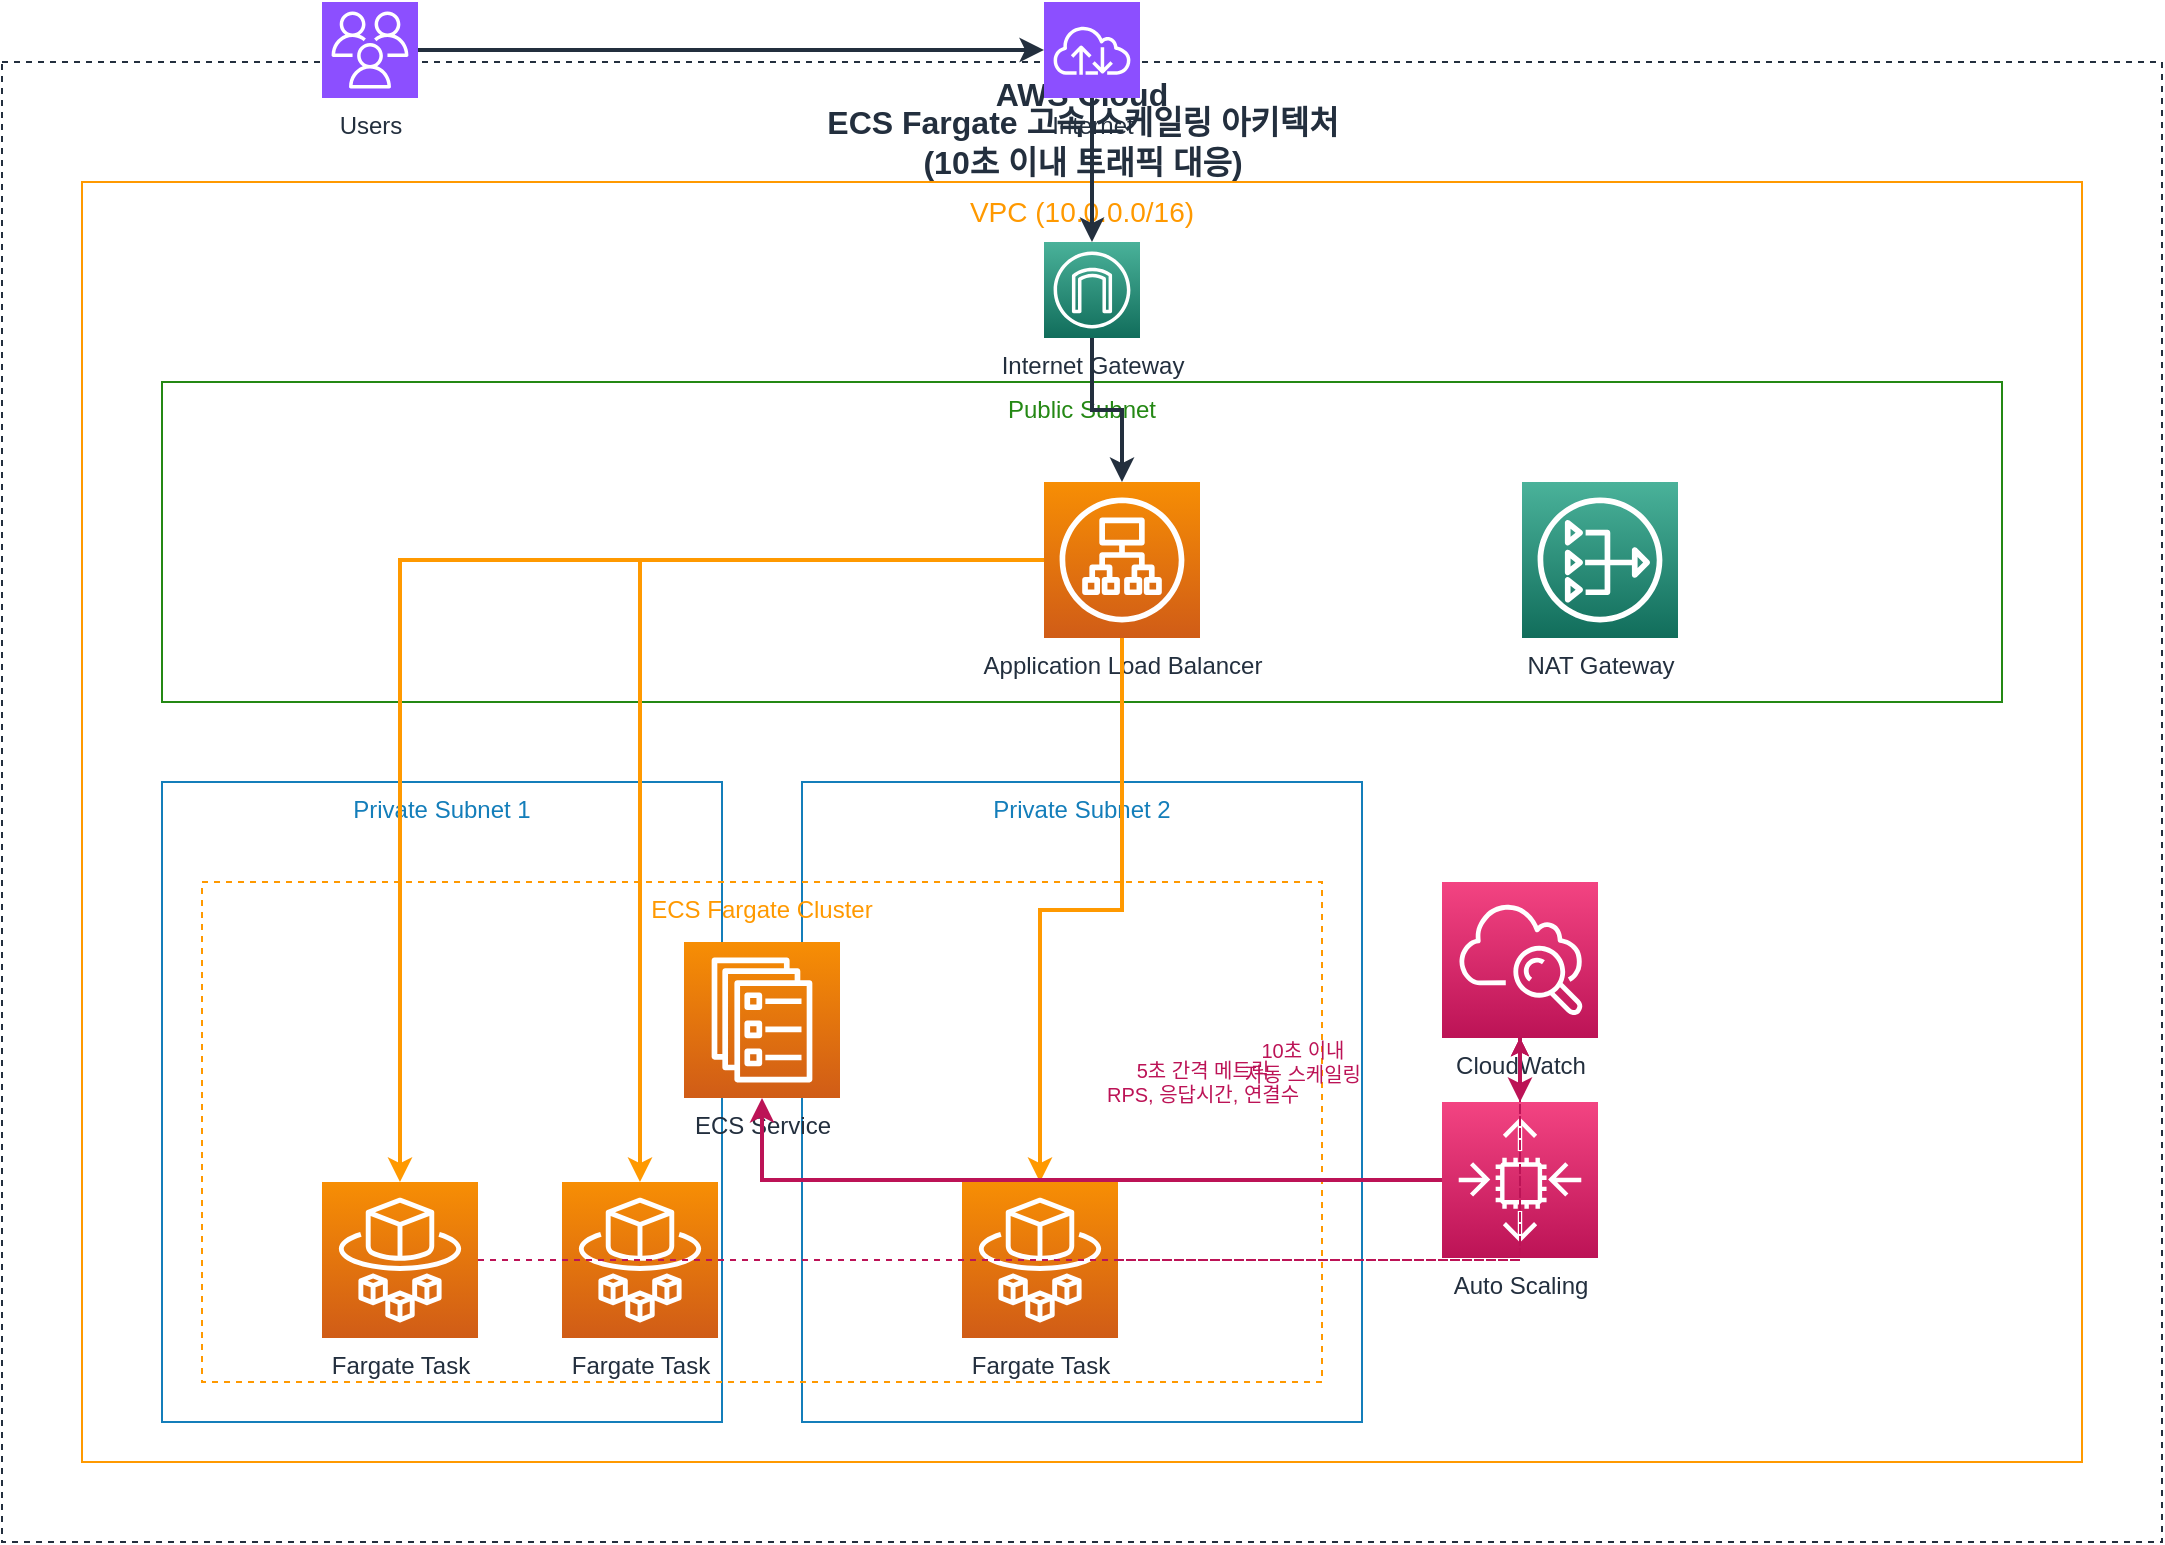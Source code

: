 <mxfile version="24.7.16" type="device">
  <diagram name="Page-1" id="aws-architecture">
    <mxGraphModel dx="1422" dy="754" grid="1" gridSize="10" guides="1" tooltips="1" connect="1" arrows="1" fold="1" page="1" pageScale="1" pageWidth="1169" pageHeight="827" math="0" shadow="0">
      <root>
        <mxCell id="0" />
        <mxCell id="1" parent="0" />
        
        <!-- AWS Cloud Container -->
        <mxCell id="aws-cloud" value="AWS Cloud" style="fillColor=none;strokeColor=#232F3E;dashed=1;verticalAlign=top;fontStyle=0;fontColor=#232F3E;fontSize=16;fontStyle=1;" vertex="1" parent="1">
          <mxGeometry x="40" y="40" width="1080" height="740" as="geometry" />
        </mxCell>
        
        <!-- VPC Container -->
        <mxCell id="vpc" value="VPC (10.0.0.0/16)" style="fillColor=none;strokeColor=#FF9900;verticalAlign=top;fontStyle=0;fontColor=#FF9900;fontSize=14;" vertex="1" parent="1">
          <mxGeometry x="80" y="100" width="1000" height="640" as="geometry" />
        </mxCell>
        
        <!-- Internet -->
        <mxCell id="internet" value="Internet" style="sketch=0;points=[[0,0,0],[0.25,0,0],[0.5,0,0],[0.75,0,0],[1,0,0],[0,1,0],[0.25,1,0],[0.5,1,0],[0.75,1,0],[1,1,0],[0,0.25,0],[0,0.5,0],[0,0.75,0],[1,0.25,0],[1,0.5,0],[1,0.75,0]];outlineConnect=0;fontColor=#232F3E;gradientColor=none;fillColor=#8C4FFF;strokeColor=#ffffff;dashed=0;verticalLabelPosition=bottom;verticalAlign=top;align=center;html=1;fontSize=12;fontStyle=0;aspect=fixed;shape=mxgraph.aws4.resourceIcon;resIcon=mxgraph.aws4.internet;" vertex="1" parent="1">
          <mxGeometry x="561" y="10" width="48" height="48" as="geometry" />
        </mxCell>
        
        <!-- Users -->
        <mxCell id="users" value="Users" style="sketch=0;points=[[0,0,0],[0.25,0,0],[0.5,0,0],[0.75,0,0],[1,0,0],[0,1,0],[0.25,1,0],[0.5,1,0],[0.75,1,0],[1,1,0],[0,0.25,0],[0,0.5,0],[0,0.75,0],[1,0.25,0],[1,0.5,0],[1,0.75,0]];outlineConnect=0;fontColor=#232F3E;gradientColor=none;fillColor=#8C4FFF;strokeColor=#ffffff;dashed=0;verticalLabelPosition=bottom;verticalAlign=top;align=center;html=1;fontSize=12;fontStyle=0;aspect=fixed;shape=mxgraph.aws4.resourceIcon;resIcon=mxgraph.aws4.users;" vertex="1" parent="1">
          <mxGeometry x="200" y="10" width="48" height="48" as="geometry" />
        </mxCell>
        
        <!-- Internet Gateway -->
        <mxCell id="igw" value="Internet Gateway" style="sketch=0;points=[[0,0,0],[0.25,0,0],[0.5,0,0],[0.75,0,0],[1,0,0],[0,1,0],[0.25,1,0],[0.5,1,0],[0.75,1,0],[1,1,0],[0,0.25,0],[0,0.5,0],[0,0.75,0],[1,0.25,0],[1,0.5,0],[1,0.75,0]];outlineConnect=0;fontColor=#232F3E;gradientColor=#4AB29A;gradientDirection=north;fillColor=#116D5B;strokeColor=#ffffff;dashed=0;verticalLabelPosition=bottom;verticalAlign=top;align=center;html=1;fontSize=12;fontStyle=0;aspect=fixed;shape=mxgraph.aws4.resourceIcon;resIcon=mxgraph.aws4.internet_gateway;" vertex="1" parent="1">
          <mxGeometry x="561" y="130" width="48" height="48" as="geometry" />
        </mxCell>
        
        <!-- Public Subnet -->
        <mxCell id="public-subnet" value="Public Subnet" style="fillColor=none;strokeColor=#248814;dashed=0;verticalAlign=top;fontStyle=0;fontColor=#248814;fontSize=12;" vertex="1" parent="1">
          <mxGeometry x="120" y="200" width="920" height="160" as="geometry" />
        </mxCell>
        
        <!-- Application Load Balancer -->
        <mxCell id="alb" value="Application Load Balancer" style="sketch=0;points=[[0,0,0],[0.25,0,0],[0.5,0,0],[0.75,0,0],[1,0,0],[0,1,0],[0.25,1,0],[0.5,1,0],[0.75,1,0],[1,1,0],[0,0.25,0],[0,0.5,0],[0,0.75,0],[1,0.25,0],[1,0.5,0],[1,0.75,0]];outlineConnect=0;fontColor=#232F3E;gradientColor=#F78E04;gradientDirection=north;fillColor=#D05C17;strokeColor=#ffffff;dashed=0;verticalLabelPosition=bottom;verticalAlign=top;align=center;html=1;fontSize=12;fontStyle=0;aspect=fixed;shape=mxgraph.aws4.resourceIcon;resIcon=mxgraph.aws4.application_load_balancer;" vertex="1" parent="1">
          <mxGeometry x="561" y="250" width="78" height="78" as="geometry" />
        </mxCell>
        
        <!-- Private Subnet 1 -->
        <mxCell id="private-subnet-1" value="Private Subnet 1" style="fillColor=none;strokeColor=#147EBA;dashed=0;verticalAlign=top;fontStyle=0;fontColor=#147EBA;fontSize=12;" vertex="1" parent="1">
          <mxGeometry x="120" y="400" width="280" height="320" as="geometry" />
        </mxCell>
        
        <!-- Private Subnet 2 -->
        <mxCell id="private-subnet-2" value="Private Subnet 2" style="fillColor=none;strokeColor=#147EBA;dashed=0;verticalAlign=top;fontStyle=0;fontColor=#147EBA;fontSize=12;" vertex="1" parent="1">
          <mxGeometry x="440" y="400" width="280" height="320" as="geometry" />
        </mxCell>
        
        <!-- ECS Cluster Container -->
        <mxCell id="ecs-cluster" value="ECS Fargate Cluster" style="fillColor=none;strokeColor=#FF9900;dashed=1;verticalAlign=top;fontStyle=0;fontColor=#FF9900;fontSize=12;" vertex="1" parent="1">
          <mxGeometry x="140" y="450" width="560" height="250" as="geometry" />
        </mxCell>
        
        <!-- ECS Service -->
        <mxCell id="ecs-service" value="ECS Service" style="sketch=0;points=[[0,0,0],[0.25,0,0],[0.5,0,0],[0.75,0,0],[1,0,0],[0,1,0],[0.25,1,0],[0.5,1,0],[0.75,1,0],[1,1,0],[0,0.25,0],[0,0.5,0],[0,0.75,0],[1,0.25,0],[1,0.5,0],[1,0.75,0]];outlineConnect=0;fontColor=#232F3E;gradientColor=#F78E04;gradientDirection=north;fillColor=#D05C17;strokeColor=#ffffff;dashed=0;verticalLabelPosition=bottom;verticalAlign=top;align=center;html=1;fontSize=12;fontStyle=0;aspect=fixed;shape=mxgraph.aws4.resourceIcon;resIcon=mxgraph.aws4.ecs_service;" vertex="1" parent="1">
          <mxGeometry x="381" y="480" width="78" height="78" as="geometry" />
        </mxCell>
        
        <!-- Fargate Task 1 -->
        <mxCell id="fargate-task-1" value="Fargate Task" style="sketch=0;points=[[0,0,0],[0.25,0,0],[0.5,0,0],[0.75,0,0],[1,0,0],[0,1,0],[0.25,1,0],[0.5,1,0],[0.75,1,0],[1,1,0],[0,0.25,0],[0,0.5,0],[0,0.75,0],[1,0.25,0],[1,0.5,0],[1,0.75,0]];outlineConnect=0;fontColor=#232F3E;gradientColor=#F78E04;gradientDirection=north;fillColor=#D05C17;strokeColor=#ffffff;dashed=0;verticalLabelPosition=bottom;verticalAlign=top;align=center;html=1;fontSize=12;fontStyle=0;aspect=fixed;shape=mxgraph.aws4.resourceIcon;resIcon=mxgraph.aws4.fargate;" vertex="1" parent="1">
          <mxGeometry x="200" y="600" width="78" height="78" as="geometry" />
        </mxCell>
        
        <!-- Fargate Task 2 -->
        <mxCell id="fargate-task-2" value="Fargate Task" style="sketch=0;points=[[0,0,0],[0.25,0,0],[0.5,0,0],[0.75,0,0],[1,0,0],[0,1,0],[0.25,1,0],[0.5,1,0],[0.75,1,0],[1,1,0],[0,0.25,0],[0,0.5,0],[0,0.75,0],[1,0.25,0],[1,0.5,0],[1,0.75,0]];outlineConnect=0;fontColor=#232F3E;gradientColor=#F78E04;gradientDirection=north;fillColor=#D05C17;strokeColor=#ffffff;dashed=0;verticalLabelPosition=bottom;verticalAlign=top;align=center;html=1;fontSize=12;fontStyle=0;aspect=fixed;shape=mxgraph.aws4.resourceIcon;resIcon=mxgraph.aws4.fargate;" vertex="1" parent="1">
          <mxGeometry x="320" y="600" width="78" height="78" as="geometry" />
        </mxCell>
        
        <!-- Fargate Task 3 -->
        <mxCell id="fargate-task-3" value="Fargate Task" style="sketch=0;points=[[0,0,0],[0.25,0,0],[0.5,0,0],[0.75,0,0],[1,0,0],[0,1,0],[0.25,1,0],[0.5,1,0],[0.75,1,0],[1,1,0],[0,0.25,0],[0,0.5,0],[0,0.75,0],[1,0.25,0],[1,0.5,0],[1,0.75,0]];outlineConnect=0;fontColor=#232F3E;gradientColor=#F78E04;gradientDirection=north;fillColor=#D05C17;strokeColor=#ffffff;dashed=0;verticalLabelPosition=bottom;verticalAlign=top;align=center;html=1;fontSize=12;fontStyle=0;aspect=fixed;shape=mxgraph.aws4.resourceIcon;resIcon=mxgraph.aws4.fargate;" vertex="1" parent="1">
          <mxGeometry x="520" y="600" width="78" height="78" as="geometry" />
        </mxCell>
        
        <!-- CloudWatch -->
        <mxCell id="cloudwatch" value="CloudWatch" style="sketch=0;points=[[0,0,0],[0.25,0,0],[0.5,0,0],[0.75,0,0],[1,0,0],[0,1,0],[0.25,1,0],[0.5,1,0],[0.75,1,0],[1,1,0],[0,0.25,0],[0,0.5,0],[0,0.75,0],[1,0.25,0],[1,0.5,0],[1,0.75,0]];outlineConnect=0;fontColor=#232F3E;gradientColor=#F34482;gradientDirection=north;fillColor=#BC1356;strokeColor=#ffffff;dashed=0;verticalLabelPosition=bottom;verticalAlign=top;align=center;html=1;fontSize=12;fontStyle=0;aspect=fixed;shape=mxgraph.aws4.resourceIcon;resIcon=mxgraph.aws4.cloudwatch;" vertex="1" parent="1">
          <mxGeometry x="760" y="450" width="78" height="78" as="geometry" />
        </mxCell>
        
        <!-- Auto Scaling -->
        <mxCell id="auto-scaling" value="Auto Scaling" style="sketch=0;points=[[0,0,0],[0.25,0,0],[0.5,0,0],[0.75,0,0],[1,0,0],[0,1,0],[0.25,1,0],[0.5,1,0],[0.75,1,0],[1,1,0],[0,0.25,0],[0,0.5,0],[0,0.75,0],[1,0.25,0],[1,0.5,0],[1,0.75,0]];outlineConnect=0;fontColor=#232F3E;gradientColor=#F34482;gradientDirection=north;fillColor=#BC1356;strokeColor=#ffffff;dashed=0;verticalLabelPosition=bottom;verticalAlign=top;align=center;html=1;fontSize=12;fontStyle=0;aspect=fixed;shape=mxgraph.aws4.resourceIcon;resIcon=mxgraph.aws4.auto_scaling;" vertex="1" parent="1">
          <mxGeometry x="760" y="560" width="78" height="78" as="geometry" />
        </mxCell>
        
        <!-- NAT Gateway -->
        <mxCell id="nat-gateway" value="NAT Gateway" style="sketch=0;points=[[0,0,0],[0.25,0,0],[0.5,0,0],[0.75,0,0],[1,0,0],[0,1,0],[0.25,1,0],[0.5,1,0],[0.75,1,0],[1,1,0],[0,0.25,0],[0,0.5,0],[0,0.75,0],[1,0.25,0],[1,0.5,0],[1,0.75,0]];outlineConnect=0;fontColor=#232F3E;gradientColor=#4AB29A;gradientDirection=north;fillColor=#116D5B;strokeColor=#ffffff;dashed=0;verticalLabelPosition=bottom;verticalAlign=top;align=center;html=1;fontSize=12;fontStyle=0;aspect=fixed;shape=mxgraph.aws4.resourceIcon;resIcon=mxgraph.aws4.nat_gateway;" vertex="1" parent="1">
          <mxGeometry x="800" y="250" width="78" height="78" as="geometry" />
        </mxCell>
        
        <!-- Connections -->
        <!-- Users to Internet -->
        <mxCell id="conn-users-internet" style="edgeStyle=orthogonalEdgeStyle;rounded=0;orthogonalLoop=1;jettySize=auto;html=1;strokeColor=#232F3E;strokeWidth=2;" edge="1" parent="1" source="users" target="internet">
          <mxGeometry relative="1" as="geometry" />
        </mxCell>
        
        <!-- Internet to IGW -->
        <mxCell id="conn-internet-igw" style="edgeStyle=orthogonalEdgeStyle;rounded=0;orthogonalLoop=1;jettySize=auto;html=1;strokeColor=#232F3E;strokeWidth=2;" edge="1" parent="1" source="internet" target="igw">
          <mxGeometry relative="1" as="geometry" />
        </mxCell>
        
        <!-- IGW to ALB -->
        <mxCell id="conn-igw-alb" style="edgeStyle=orthogonalEdgeStyle;rounded=0;orthogonalLoop=1;jettySize=auto;html=1;strokeColor=#232F3E;strokeWidth=2;" edge="1" parent="1" source="igw" target="alb">
          <mxGeometry relative="1" as="geometry" />
        </mxCell>
        
        <!-- ALB to Fargate Tasks -->
        <mxCell id="conn-alb-task1" style="edgeStyle=orthogonalEdgeStyle;rounded=0;orthogonalLoop=1;jettySize=auto;html=1;strokeColor=#FF9900;strokeWidth=2;" edge="1" parent="1" source="alb" target="fargate-task-1">
          <mxGeometry relative="1" as="geometry" />
        </mxCell>
        
        <mxCell id="conn-alb-task2" style="edgeStyle=orthogonalEdgeStyle;rounded=0;orthogonalLoop=1;jettySize=auto;html=1;strokeColor=#FF9900;strokeWidth=2;" edge="1" parent="1" source="alb" target="fargate-task-2">
          <mxGeometry relative="1" as="geometry" />
        </mxCell>
        
        <mxCell id="conn-alb-task3" style="edgeStyle=orthogonalEdgeStyle;rounded=0;orthogonalLoop=1;jettySize=auto;html=1;strokeColor=#FF9900;strokeWidth=2;" edge="1" parent="1" source="alb" target="fargate-task-3">
          <mxGeometry relative="1" as="geometry" />
        </mxCell>
        
        <!-- Tasks to CloudWatch -->
        <mxCell id="conn-task1-cw" style="edgeStyle=orthogonalEdgeStyle;rounded=0;orthogonalLoop=1;jettySize=auto;html=1;strokeColor=#BC1356;strokeWidth=1;dashed=1;" edge="1" parent="1" source="fargate-task-1" target="cloudwatch">
          <mxGeometry relative="1" as="geometry" />
        </mxCell>
        
        <mxCell id="conn-task2-cw" style="edgeStyle=orthogonalEdgeStyle;rounded=0;orthogonalLoop=1;jettySize=auto;html=1;strokeColor=#BC1356;strokeWidth=1;dashed=1;" edge="1" parent="1" source="fargate-task-2" target="cloudwatch">
          <mxGeometry relative="1" as="geometry" />
        </mxCell>
        
        <mxCell id="conn-task3-cw" style="edgeStyle=orthogonalEdgeStyle;rounded=0;orthogonalLoop=1;jettySize=auto;html=1;strokeColor=#BC1356;strokeWidth=1;dashed=1;" edge="1" parent="1" source="fargate-task-3" target="cloudwatch">
          <mxGeometry relative="1" as="geometry" />
        </mxCell>
        
        <!-- CloudWatch to Auto Scaling -->
        <mxCell id="conn-cw-as" style="edgeStyle=orthogonalEdgeStyle;rounded=0;orthogonalLoop=1;jettySize=auto;html=1;strokeColor=#BC1356;strokeWidth=2;" edge="1" parent="1" source="cloudwatch" target="auto-scaling">
          <mxGeometry relative="1" as="geometry" />
        </mxCell>
        
        <!-- Auto Scaling to ECS Service -->
        <mxCell id="conn-as-ecs" style="edgeStyle=orthogonalEdgeStyle;rounded=0;orthogonalLoop=1;jettySize=auto;html=1;strokeColor=#BC1356;strokeWidth=2;" edge="1" parent="1" source="auto-scaling" target="ecs-service">
          <mxGeometry relative="1" as="geometry" />
        </mxCell>
        
        <!-- Labels for metrics -->
        <mxCell id="metrics-label" value="5초 간격 메트릭&#xa;RPS, 응답시간, 연결수" style="text;html=1;strokeColor=none;fillColor=none;align=center;verticalAlign=middle;fontColor=#BC1356;fontSize=10;" vertex="1" parent="1">
          <mxGeometry x="580" y="530" width="120" height="40" as="geometry" />
        </mxCell>
        
        <!-- Labels for scaling -->
        <mxCell id="scaling-label" value="10초 이내&#xa;자동 스케일링" style="text;html=1;strokeColor=none;fillColor=none;align=center;verticalAlign=middle;fontColor=#BC1356;fontSize=10;" vertex="1" parent="1">
          <mxGeometry x="650" y="520" width="80" height="40" as="geometry" />
        </mxCell>
        
        <!-- Title -->
        <mxCell id="title" value="ECS Fargate 고속 스케일링 아키텍처&#xa;(10초 이내 트래픽 대응)" style="text;html=1;strokeColor=none;fillColor=none;align=center;verticalAlign=middle;fontColor=#232F3E;fontSize=16;fontStyle=1;" vertex="1" parent="1">
          <mxGeometry x="400" y="60" width="360" height="40" as="geometry" />
        </mxCell>
        
      </root>
    </mxGraphModel>
  </diagram>
</mxfile>
